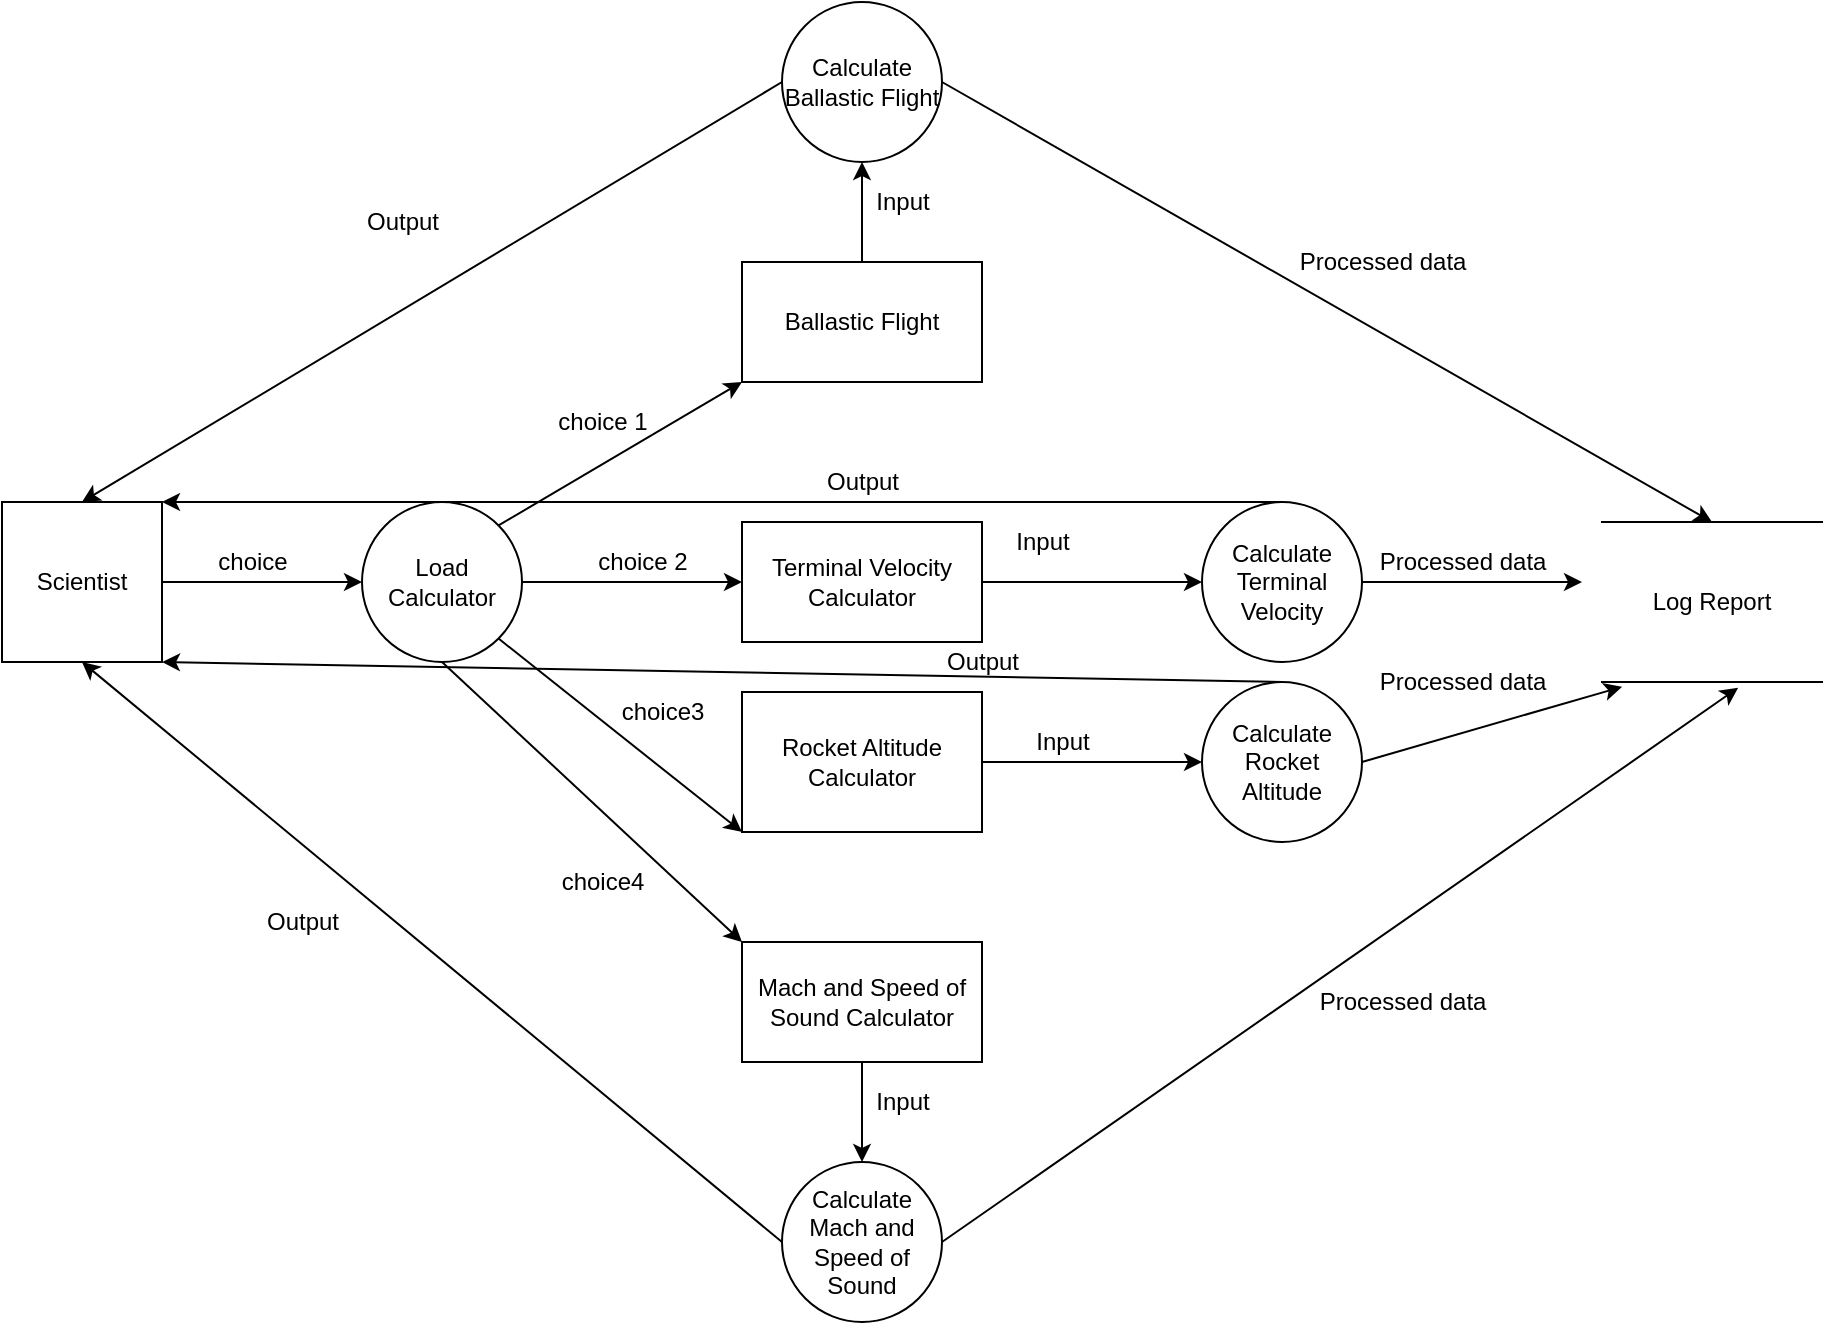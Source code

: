 <mxfile version="19.0.3" type="device"><diagram id="C51FEhosWbGYib44IiW0" name="Page-1"><mxGraphModel dx="1298" dy="801" grid="1" gridSize="10" guides="1" tooltips="1" connect="1" arrows="1" fold="1" page="1" pageScale="1" pageWidth="700" pageHeight="1000" math="0" shadow="0"><root><mxCell id="0"/><mxCell id="1" parent="0"/><mxCell id="F4IZruflqLq_hW2fjymT-1" value="Scientist" style="whiteSpace=wrap;html=1;aspect=fixed;" vertex="1" parent="1"><mxGeometry x="40" y="270" width="80" height="80" as="geometry"/></mxCell><mxCell id="F4IZruflqLq_hW2fjymT-2" value="Load Calculator" style="ellipse;whiteSpace=wrap;html=1;aspect=fixed;" vertex="1" parent="1"><mxGeometry x="220" y="270" width="80" height="80" as="geometry"/></mxCell><mxCell id="F4IZruflqLq_hW2fjymT-3" value="Calculate Ballastic Flight" style="ellipse;whiteSpace=wrap;html=1;aspect=fixed;" vertex="1" parent="1"><mxGeometry x="430" y="20" width="80" height="80" as="geometry"/></mxCell><mxCell id="F4IZruflqLq_hW2fjymT-4" value="Ballastic Flight" style="rounded=0;whiteSpace=wrap;html=1;" vertex="1" parent="1"><mxGeometry x="410" y="150" width="120" height="60" as="geometry"/></mxCell><mxCell id="F4IZruflqLq_hW2fjymT-5" value="Terminal Velocity Calculator" style="rounded=0;whiteSpace=wrap;html=1;" vertex="1" parent="1"><mxGeometry x="410" y="280" width="120" height="60" as="geometry"/></mxCell><mxCell id="F4IZruflqLq_hW2fjymT-6" value="Rocket Altitude Calculator" style="rounded=0;whiteSpace=wrap;html=1;" vertex="1" parent="1"><mxGeometry x="410" y="365" width="120" height="70" as="geometry"/></mxCell><mxCell id="F4IZruflqLq_hW2fjymT-8" value="Mach and Speed of Sound Calculator" style="rounded=0;whiteSpace=wrap;html=1;" vertex="1" parent="1"><mxGeometry x="410" y="490" width="120" height="60" as="geometry"/></mxCell><mxCell id="F4IZruflqLq_hW2fjymT-9" value="Calculate Rocket Altitude" style="ellipse;whiteSpace=wrap;html=1;aspect=fixed;" vertex="1" parent="1"><mxGeometry x="640" y="360" width="80" height="80" as="geometry"/></mxCell><mxCell id="F4IZruflqLq_hW2fjymT-10" value="Calculate Terminal Velocity" style="ellipse;whiteSpace=wrap;html=1;aspect=fixed;" vertex="1" parent="1"><mxGeometry x="640" y="270" width="80" height="80" as="geometry"/></mxCell><mxCell id="F4IZruflqLq_hW2fjymT-12" value="Calculate Mach and Speed of Sound" style="ellipse;whiteSpace=wrap;html=1;aspect=fixed;" vertex="1" parent="1"><mxGeometry x="430" y="600" width="80" height="80" as="geometry"/></mxCell><mxCell id="F4IZruflqLq_hW2fjymT-19" value="" style="endArrow=classic;html=1;rounded=0;entryX=0;entryY=1;entryDx=0;entryDy=0;exitX=1;exitY=0;exitDx=0;exitDy=0;" edge="1" parent="1" source="F4IZruflqLq_hW2fjymT-2" target="F4IZruflqLq_hW2fjymT-4"><mxGeometry width="50" height="50" relative="1" as="geometry"><mxPoint x="260" y="270" as="sourcePoint"/><mxPoint x="580" y="270" as="targetPoint"/></mxGeometry></mxCell><mxCell id="F4IZruflqLq_hW2fjymT-20" value="" style="endArrow=classic;html=1;rounded=0;exitX=1;exitY=0.5;exitDx=0;exitDy=0;entryX=0;entryY=0.5;entryDx=0;entryDy=0;" edge="1" parent="1" source="F4IZruflqLq_hW2fjymT-2" target="F4IZruflqLq_hW2fjymT-5"><mxGeometry width="50" height="50" relative="1" as="geometry"><mxPoint x="530" y="320" as="sourcePoint"/><mxPoint x="580" y="270" as="targetPoint"/></mxGeometry></mxCell><mxCell id="F4IZruflqLq_hW2fjymT-21" value="" style="endArrow=classic;html=1;rounded=0;entryX=0;entryY=1;entryDx=0;entryDy=0;exitX=1;exitY=1;exitDx=0;exitDy=0;" edge="1" parent="1" source="F4IZruflqLq_hW2fjymT-2" target="F4IZruflqLq_hW2fjymT-6"><mxGeometry width="50" height="50" relative="1" as="geometry"><mxPoint x="290" y="349" as="sourcePoint"/><mxPoint x="400" y="430" as="targetPoint"/></mxGeometry></mxCell><mxCell id="F4IZruflqLq_hW2fjymT-22" value="" style="endArrow=classic;html=1;rounded=0;exitX=1;exitY=0.5;exitDx=0;exitDy=0;entryX=0;entryY=0.5;entryDx=0;entryDy=0;" edge="1" parent="1" source="F4IZruflqLq_hW2fjymT-5" target="F4IZruflqLq_hW2fjymT-10"><mxGeometry width="50" height="50" relative="1" as="geometry"><mxPoint x="530" y="320" as="sourcePoint"/><mxPoint x="580" y="270" as="targetPoint"/></mxGeometry></mxCell><mxCell id="F4IZruflqLq_hW2fjymT-29" value="" style="endArrow=classic;html=1;rounded=0;entryX=0.5;entryY=1;entryDx=0;entryDy=0;exitX=0.5;exitY=0;exitDx=0;exitDy=0;" edge="1" parent="1" source="F4IZruflqLq_hW2fjymT-4" target="F4IZruflqLq_hW2fjymT-3"><mxGeometry width="50" height="50" relative="1" as="geometry"><mxPoint x="530" y="260" as="sourcePoint"/><mxPoint x="580" y="210" as="targetPoint"/></mxGeometry></mxCell><mxCell id="F4IZruflqLq_hW2fjymT-30" value="Log Report" style="shape=partialRectangle;whiteSpace=wrap;html=1;left=0;right=0;fillColor=none;" vertex="1" parent="1"><mxGeometry x="840" y="280" width="110" height="80" as="geometry"/></mxCell><mxCell id="F4IZruflqLq_hW2fjymT-31" value="" style="endArrow=classic;html=1;rounded=0;exitX=0.5;exitY=1;exitDx=0;exitDy=0;" edge="1" parent="1" source="F4IZruflqLq_hW2fjymT-2"><mxGeometry width="50" height="50" relative="1" as="geometry"><mxPoint x="530" y="260" as="sourcePoint"/><mxPoint x="410" y="490" as="targetPoint"/></mxGeometry></mxCell><mxCell id="F4IZruflqLq_hW2fjymT-32" value="" style="endArrow=classic;html=1;rounded=0;exitX=0;exitY=0.5;exitDx=0;exitDy=0;entryX=0.5;entryY=1;entryDx=0;entryDy=0;" edge="1" parent="1" source="F4IZruflqLq_hW2fjymT-12" target="F4IZruflqLq_hW2fjymT-1"><mxGeometry width="50" height="50" relative="1" as="geometry"><mxPoint x="530" y="450" as="sourcePoint"/><mxPoint x="580" y="400" as="targetPoint"/></mxGeometry></mxCell><mxCell id="F4IZruflqLq_hW2fjymT-33" value="" style="endArrow=classic;html=1;rounded=0;exitX=1;exitY=0.5;exitDx=0;exitDy=0;entryX=0.619;entryY=1.036;entryDx=0;entryDy=0;entryPerimeter=0;" edge="1" parent="1" source="F4IZruflqLq_hW2fjymT-12" target="F4IZruflqLq_hW2fjymT-30"><mxGeometry width="50" height="50" relative="1" as="geometry"><mxPoint x="530" y="450" as="sourcePoint"/><mxPoint x="580" y="400" as="targetPoint"/></mxGeometry></mxCell><mxCell id="F4IZruflqLq_hW2fjymT-35" value="" style="endArrow=classic;html=1;rounded=0;exitX=0.5;exitY=1;exitDx=0;exitDy=0;entryX=0.5;entryY=0;entryDx=0;entryDy=0;" edge="1" parent="1" source="F4IZruflqLq_hW2fjymT-8" target="F4IZruflqLq_hW2fjymT-12"><mxGeometry width="50" height="50" relative="1" as="geometry"><mxPoint x="380" y="370" as="sourcePoint"/><mxPoint x="430" y="320" as="targetPoint"/></mxGeometry></mxCell><mxCell id="F4IZruflqLq_hW2fjymT-37" value="" style="endArrow=classic;html=1;rounded=0;entryX=0.5;entryY=0;entryDx=0;entryDy=0;exitX=0;exitY=0.5;exitDx=0;exitDy=0;" edge="1" parent="1" source="F4IZruflqLq_hW2fjymT-3" target="F4IZruflqLq_hW2fjymT-1"><mxGeometry width="50" height="50" relative="1" as="geometry"><mxPoint x="380" y="370" as="sourcePoint"/><mxPoint x="430" y="320" as="targetPoint"/></mxGeometry></mxCell><mxCell id="F4IZruflqLq_hW2fjymT-38" value="" style="endArrow=classic;html=1;rounded=0;entryX=0.5;entryY=0;entryDx=0;entryDy=0;exitX=1;exitY=0.5;exitDx=0;exitDy=0;" edge="1" parent="1" source="F4IZruflqLq_hW2fjymT-3" target="F4IZruflqLq_hW2fjymT-30"><mxGeometry width="50" height="50" relative="1" as="geometry"><mxPoint x="380" y="370" as="sourcePoint"/><mxPoint x="430" y="320" as="targetPoint"/></mxGeometry></mxCell><mxCell id="F4IZruflqLq_hW2fjymT-45" value="" style="endArrow=classic;html=1;rounded=0;exitX=0.5;exitY=0;exitDx=0;exitDy=0;entryX=1;entryY=0;entryDx=0;entryDy=0;" edge="1" parent="1" source="F4IZruflqLq_hW2fjymT-10" target="F4IZruflqLq_hW2fjymT-1"><mxGeometry width="50" height="50" relative="1" as="geometry"><mxPoint x="380" y="370" as="sourcePoint"/><mxPoint x="430" y="320" as="targetPoint"/></mxGeometry></mxCell><mxCell id="F4IZruflqLq_hW2fjymT-47" value="Output" style="text;html=1;align=center;verticalAlign=middle;resizable=0;points=[];autosize=1;strokeColor=none;fillColor=none;" vertex="1" parent="1"><mxGeometry x="215" y="120" width="50" height="20" as="geometry"/></mxCell><mxCell id="F4IZruflqLq_hW2fjymT-50" value="Output" style="text;html=1;align=center;verticalAlign=middle;resizable=0;points=[];autosize=1;strokeColor=none;fillColor=none;" vertex="1" parent="1"><mxGeometry x="165" y="470" width="50" height="20" as="geometry"/></mxCell><mxCell id="F4IZruflqLq_hW2fjymT-51" value="Processed data" style="text;html=1;align=center;verticalAlign=middle;resizable=0;points=[];autosize=1;strokeColor=none;fillColor=none;" vertex="1" parent="1"><mxGeometry x="690" y="510" width="100" height="20" as="geometry"/></mxCell><mxCell id="F4IZruflqLq_hW2fjymT-52" value="Input" style="text;html=1;align=center;verticalAlign=middle;resizable=0;points=[];autosize=1;strokeColor=none;fillColor=none;" vertex="1" parent="1"><mxGeometry x="470" y="560" width="40" height="20" as="geometry"/></mxCell><mxCell id="F4IZruflqLq_hW2fjymT-53" value="Input" style="text;html=1;align=center;verticalAlign=middle;resizable=0;points=[];autosize=1;strokeColor=none;fillColor=none;" vertex="1" parent="1"><mxGeometry x="470" y="110" width="40" height="20" as="geometry"/></mxCell><mxCell id="F4IZruflqLq_hW2fjymT-54" value="" style="endArrow=classic;html=1;rounded=0;exitX=1;exitY=0.5;exitDx=0;exitDy=0;entryX=0;entryY=0.5;entryDx=0;entryDy=0;" edge="1" parent="1" source="F4IZruflqLq_hW2fjymT-6" target="F4IZruflqLq_hW2fjymT-9"><mxGeometry width="50" height="50" relative="1" as="geometry"><mxPoint x="380" y="370" as="sourcePoint"/><mxPoint x="610" y="400" as="targetPoint"/></mxGeometry></mxCell><mxCell id="F4IZruflqLq_hW2fjymT-57" value="Input" style="text;html=1;align=center;verticalAlign=middle;resizable=0;points=[];autosize=1;strokeColor=none;fillColor=none;" vertex="1" parent="1"><mxGeometry x="540" y="280" width="40" height="20" as="geometry"/></mxCell><mxCell id="F4IZruflqLq_hW2fjymT-58" value="" style="endArrow=classic;html=1;rounded=0;entryX=0.091;entryY=1.03;entryDx=0;entryDy=0;entryPerimeter=0;exitX=1;exitY=0.5;exitDx=0;exitDy=0;" edge="1" parent="1" source="F4IZruflqLq_hW2fjymT-9" target="F4IZruflqLq_hW2fjymT-30"><mxGeometry width="50" height="50" relative="1" as="geometry"><mxPoint x="660" y="450" as="sourcePoint"/><mxPoint x="740" y="340" as="targetPoint"/></mxGeometry></mxCell><mxCell id="F4IZruflqLq_hW2fjymT-61" value="" style="endArrow=classic;html=1;rounded=0;entryX=1;entryY=1;entryDx=0;entryDy=0;exitX=0.5;exitY=0;exitDx=0;exitDy=0;" edge="1" parent="1" source="F4IZruflqLq_hW2fjymT-9" target="F4IZruflqLq_hW2fjymT-1"><mxGeometry width="50" height="50" relative="1" as="geometry"><mxPoint x="650" y="360" as="sourcePoint"/><mxPoint x="430" y="320" as="targetPoint"/></mxGeometry></mxCell><mxCell id="F4IZruflqLq_hW2fjymT-62" value="Output" style="text;html=1;align=center;verticalAlign=middle;resizable=0;points=[];autosize=1;strokeColor=none;fillColor=none;" vertex="1" parent="1"><mxGeometry x="505" y="340" width="50" height="20" as="geometry"/></mxCell><mxCell id="F4IZruflqLq_hW2fjymT-63" value="Input" style="text;html=1;align=center;verticalAlign=middle;resizable=0;points=[];autosize=1;strokeColor=none;fillColor=none;" vertex="1" parent="1"><mxGeometry x="550" y="380" width="40" height="20" as="geometry"/></mxCell><mxCell id="F4IZruflqLq_hW2fjymT-64" value="" style="endArrow=classic;html=1;rounded=0;exitX=1;exitY=0.5;exitDx=0;exitDy=0;" edge="1" parent="1" source="F4IZruflqLq_hW2fjymT-10"><mxGeometry width="50" height="50" relative="1" as="geometry"><mxPoint x="380" y="370" as="sourcePoint"/><mxPoint x="830" y="310" as="targetPoint"/></mxGeometry></mxCell><mxCell id="F4IZruflqLq_hW2fjymT-65" value="" style="endArrow=classic;html=1;rounded=0;exitX=1;exitY=0.5;exitDx=0;exitDy=0;entryX=0;entryY=0.5;entryDx=0;entryDy=0;" edge="1" parent="1" source="F4IZruflqLq_hW2fjymT-1" target="F4IZruflqLq_hW2fjymT-2"><mxGeometry width="50" height="50" relative="1" as="geometry"><mxPoint x="380" y="370" as="sourcePoint"/><mxPoint x="430" y="320" as="targetPoint"/></mxGeometry></mxCell><mxCell id="F4IZruflqLq_hW2fjymT-66" value="choice" style="text;html=1;align=center;verticalAlign=middle;resizable=0;points=[];autosize=1;strokeColor=none;fillColor=none;" vertex="1" parent="1"><mxGeometry x="140" y="290" width="50" height="20" as="geometry"/></mxCell><mxCell id="F4IZruflqLq_hW2fjymT-67" value="Output" style="text;html=1;align=center;verticalAlign=middle;resizable=0;points=[];autosize=1;strokeColor=none;fillColor=none;" vertex="1" parent="1"><mxGeometry x="445" y="250" width="50" height="20" as="geometry"/></mxCell><mxCell id="F4IZruflqLq_hW2fjymT-68" value="choice 1" style="text;html=1;align=center;verticalAlign=middle;resizable=0;points=[];autosize=1;strokeColor=none;fillColor=none;" vertex="1" parent="1"><mxGeometry x="310" y="220" width="60" height="20" as="geometry"/></mxCell><mxCell id="F4IZruflqLq_hW2fjymT-69" value="choice 2" style="text;html=1;align=center;verticalAlign=middle;resizable=0;points=[];autosize=1;strokeColor=none;fillColor=none;" vertex="1" parent="1"><mxGeometry x="330" y="290" width="60" height="20" as="geometry"/></mxCell><mxCell id="F4IZruflqLq_hW2fjymT-70" value="choice3" style="text;html=1;align=center;verticalAlign=middle;resizable=0;points=[];autosize=1;strokeColor=none;fillColor=none;" vertex="1" parent="1"><mxGeometry x="340" y="365" width="60" height="20" as="geometry"/></mxCell><mxCell id="F4IZruflqLq_hW2fjymT-71" value="choice4" style="text;html=1;align=center;verticalAlign=middle;resizable=0;points=[];autosize=1;strokeColor=none;fillColor=none;" vertex="1" parent="1"><mxGeometry x="310" y="450" width="60" height="20" as="geometry"/></mxCell><mxCell id="F4IZruflqLq_hW2fjymT-73" value="Processed data" style="text;html=1;align=center;verticalAlign=middle;resizable=0;points=[];autosize=1;strokeColor=none;fillColor=none;" vertex="1" parent="1"><mxGeometry x="720" y="350" width="100" height="20" as="geometry"/></mxCell><mxCell id="F4IZruflqLq_hW2fjymT-74" value="Processed data" style="text;html=1;align=center;verticalAlign=middle;resizable=0;points=[];autosize=1;strokeColor=none;fillColor=none;" vertex="1" parent="1"><mxGeometry x="720" y="290" width="100" height="20" as="geometry"/></mxCell><mxCell id="F4IZruflqLq_hW2fjymT-75" value="Processed data" style="text;html=1;align=center;verticalAlign=middle;resizable=0;points=[];autosize=1;strokeColor=none;fillColor=none;" vertex="1" parent="1"><mxGeometry x="680" y="140" width="100" height="20" as="geometry"/></mxCell></root></mxGraphModel></diagram></mxfile>